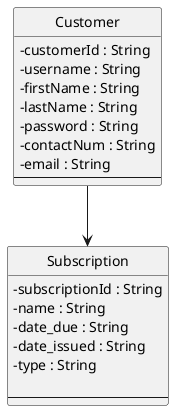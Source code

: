 @startuml

skinparam {
    Style strictuml
    RoundCorner 5
    ' use characters instead of icons for showing visibility
    ClassAttributeIconSize 0
    Database {
	' the default border no longer matches the normal colours (bug?), so fix this
	BorderColor #A80036
    }
    Sequence {
	' make activations yellow too
	LifeLineBackgroundColor #FDFDCD

	' make stereotypes less ugly
	Stereotype {
		Font {
			Size 11
			Style plain
		}
	}
    }
}
 
class "Customer" as customer {
    -customerId : String
    -username : String
    -firstName : String
    -lastName : String
    -password : String
    -contactNum : String
    -email : String
    '-card_details? 
  --
}

class "Subscription" as sub {
    -subscriptionId : String
    -name : String
    -date_due : String
    -date_issued : String
    -type : String
    
  --
}
 

 
customer -down-> sub

@enduml
